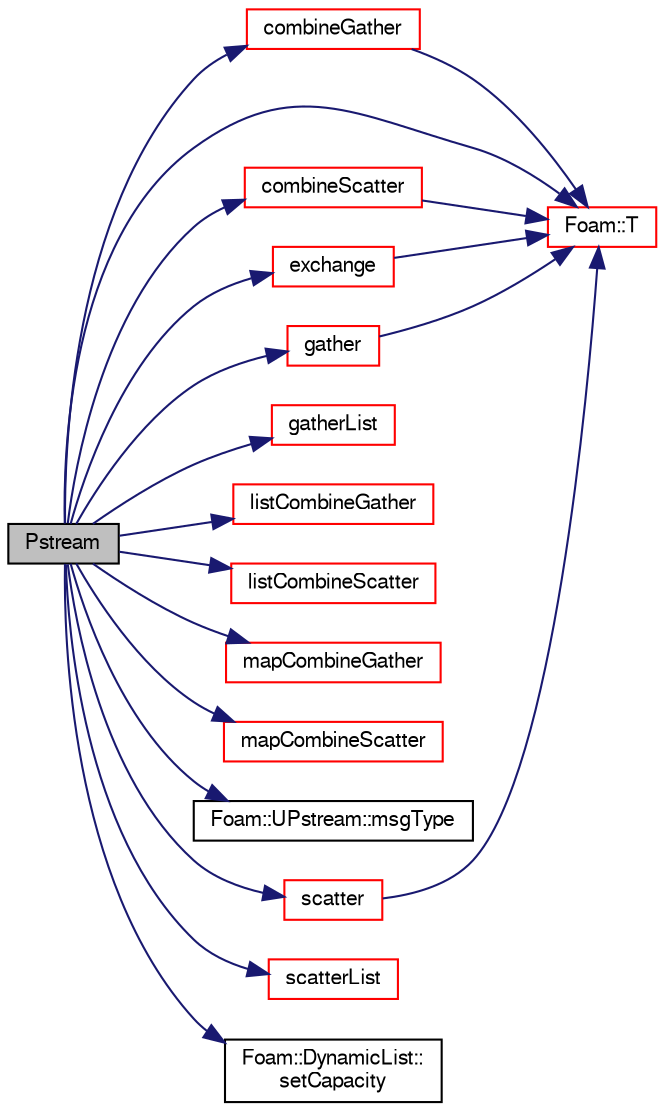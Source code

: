 digraph "Pstream"
{
  bgcolor="transparent";
  edge [fontname="FreeSans",fontsize="10",labelfontname="FreeSans",labelfontsize="10"];
  node [fontname="FreeSans",fontsize="10",shape=record];
  rankdir="LR";
  Node0 [label="Pstream",height=0.2,width=0.4,color="black", fillcolor="grey75", style="filled", fontcolor="black"];
  Node0 -> Node1 [color="midnightblue",fontsize="10",style="solid",fontname="FreeSans"];
  Node1 [label="combineGather",height=0.2,width=0.4,color="red",URL="$a26250.html#aedeba5b3a63f833796d48d904dc39b63"];
  Node1 -> Node6 [color="midnightblue",fontsize="10",style="solid",fontname="FreeSans"];
  Node6 [label="Foam::T",height=0.2,width=0.4,color="red",URL="$a21124.html#ae57fda0abb14bb0944947c463c6e09d4"];
  Node0 -> Node16 [color="midnightblue",fontsize="10",style="solid",fontname="FreeSans"];
  Node16 [label="combineScatter",height=0.2,width=0.4,color="red",URL="$a26250.html#a2eea2c110e936c30c8f66b7326c69be5",tooltip="Scatter data. Reverse of combineGather. "];
  Node16 -> Node6 [color="midnightblue",fontsize="10",style="solid",fontname="FreeSans"];
  Node0 -> Node17 [color="midnightblue",fontsize="10",style="solid",fontname="FreeSans"];
  Node17 [label="exchange",height=0.2,width=0.4,color="red",URL="$a26250.html#a2d2ace3cba51ad6d7e3b88d34fa236c3",tooltip="Exchange data. Sends sendData, receives into recvData, sets. "];
  Node17 -> Node6 [color="midnightblue",fontsize="10",style="solid",fontname="FreeSans"];
  Node0 -> Node63 [color="midnightblue",fontsize="10",style="solid",fontname="FreeSans"];
  Node63 [label="gather",height=0.2,width=0.4,color="red",URL="$a26250.html#ac820bc187d8204d9063ce1f77dcf87da",tooltip="Gather data. Apply bop to combine Value. "];
  Node63 -> Node6 [color="midnightblue",fontsize="10",style="solid",fontname="FreeSans"];
  Node0 -> Node64 [color="midnightblue",fontsize="10",style="solid",fontname="FreeSans"];
  Node64 [label="gatherList",height=0.2,width=0.4,color="red",URL="$a26250.html#afbdf64fb42cd760690d51a9a321792d9",tooltip="Gather data but keep individual values separate. "];
  Node0 -> Node68 [color="midnightblue",fontsize="10",style="solid",fontname="FreeSans"];
  Node68 [label="listCombineGather",height=0.2,width=0.4,color="red",URL="$a26250.html#a8c0e5044dc4a942cf62b06797c3a743f"];
  Node0 -> Node69 [color="midnightblue",fontsize="10",style="solid",fontname="FreeSans"];
  Node69 [label="listCombineScatter",height=0.2,width=0.4,color="red",URL="$a26250.html#adfd4915b68ab7181dccb847976286e56",tooltip="Scatter data. Reverse of combineGather. "];
  Node0 -> Node70 [color="midnightblue",fontsize="10",style="solid",fontname="FreeSans"];
  Node70 [label="mapCombineGather",height=0.2,width=0.4,color="red",URL="$a26250.html#ab0d015456e1aebecc6f0e06668de1437"];
  Node0 -> Node71 [color="midnightblue",fontsize="10",style="solid",fontname="FreeSans"];
  Node71 [label="mapCombineScatter",height=0.2,width=0.4,color="red",URL="$a26250.html#a8989a48f795cff7dd8f59d00c094e484",tooltip="Scatter data. Reverse of combineGather. "];
  Node0 -> Node72 [color="midnightblue",fontsize="10",style="solid",fontname="FreeSans"];
  Node72 [label="Foam::UPstream::msgType",height=0.2,width=0.4,color="black",URL="$a26270.html#ae5b8fe6652f6320aa6c7f5c44b6f01b7",tooltip="Message tag of standard messages. "];
  Node0 -> Node73 [color="midnightblue",fontsize="10",style="solid",fontname="FreeSans"];
  Node73 [label="scatter",height=0.2,width=0.4,color="red",URL="$a26250.html#a00bc7d5a0b660cfa53523561af48def2",tooltip="Scatter data. Distribute without modification. Reverse of gather. "];
  Node73 -> Node6 [color="midnightblue",fontsize="10",style="solid",fontname="FreeSans"];
  Node0 -> Node74 [color="midnightblue",fontsize="10",style="solid",fontname="FreeSans"];
  Node74 [label="scatterList",height=0.2,width=0.4,color="red",URL="$a26250.html#a23c38ee54f04c9d53a327db9edbdb7f0",tooltip="Scatter data. Reverse of gatherList. "];
  Node0 -> Node78 [color="midnightblue",fontsize="10",style="solid",fontname="FreeSans"];
  Node78 [label="Foam::DynamicList::\lsetCapacity",height=0.2,width=0.4,color="black",URL="$a25890.html#a3769bf93f15609625d62b693c566bcd1",tooltip="Alter the size of the underlying storage. "];
  Node0 -> Node6 [color="midnightblue",fontsize="10",style="solid",fontname="FreeSans"];
}
